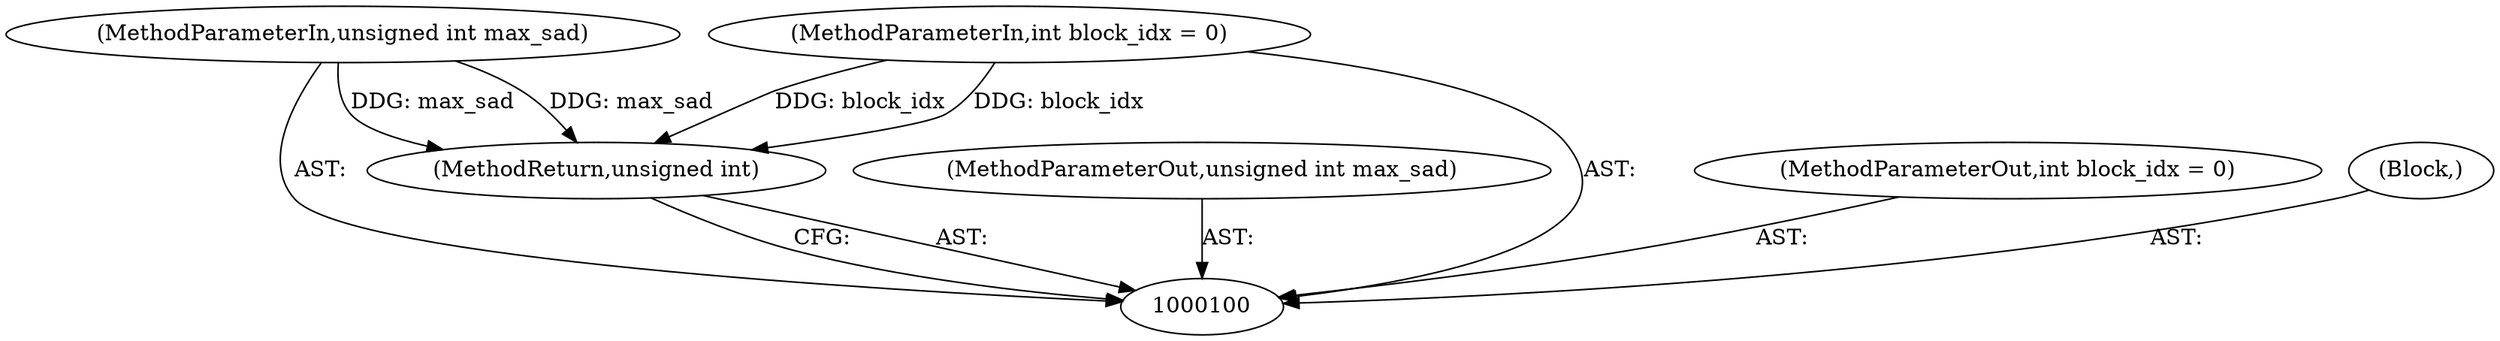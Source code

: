 digraph "0_Android_5a9753fca56f0eeb9f61e342b2fccffc364f9426_99" {
"1000104" [label="(MethodReturn,unsigned int)"];
"1000101" [label="(MethodParameterIn,unsigned int max_sad)"];
"1000109" [label="(MethodParameterOut,unsigned int max_sad)"];
"1000102" [label="(MethodParameterIn,int block_idx = 0)"];
"1000110" [label="(MethodParameterOut,int block_idx = 0)"];
"1000103" [label="(Block,)"];
"1000104" -> "1000100"  [label="AST: "];
"1000104" -> "1000100"  [label="CFG: "];
"1000102" -> "1000104"  [label="DDG: block_idx"];
"1000101" -> "1000104"  [label="DDG: max_sad"];
"1000101" -> "1000100"  [label="AST: "];
"1000101" -> "1000104"  [label="DDG: max_sad"];
"1000109" -> "1000100"  [label="AST: "];
"1000102" -> "1000100"  [label="AST: "];
"1000102" -> "1000104"  [label="DDG: block_idx"];
"1000110" -> "1000100"  [label="AST: "];
"1000103" -> "1000100"  [label="AST: "];
}
